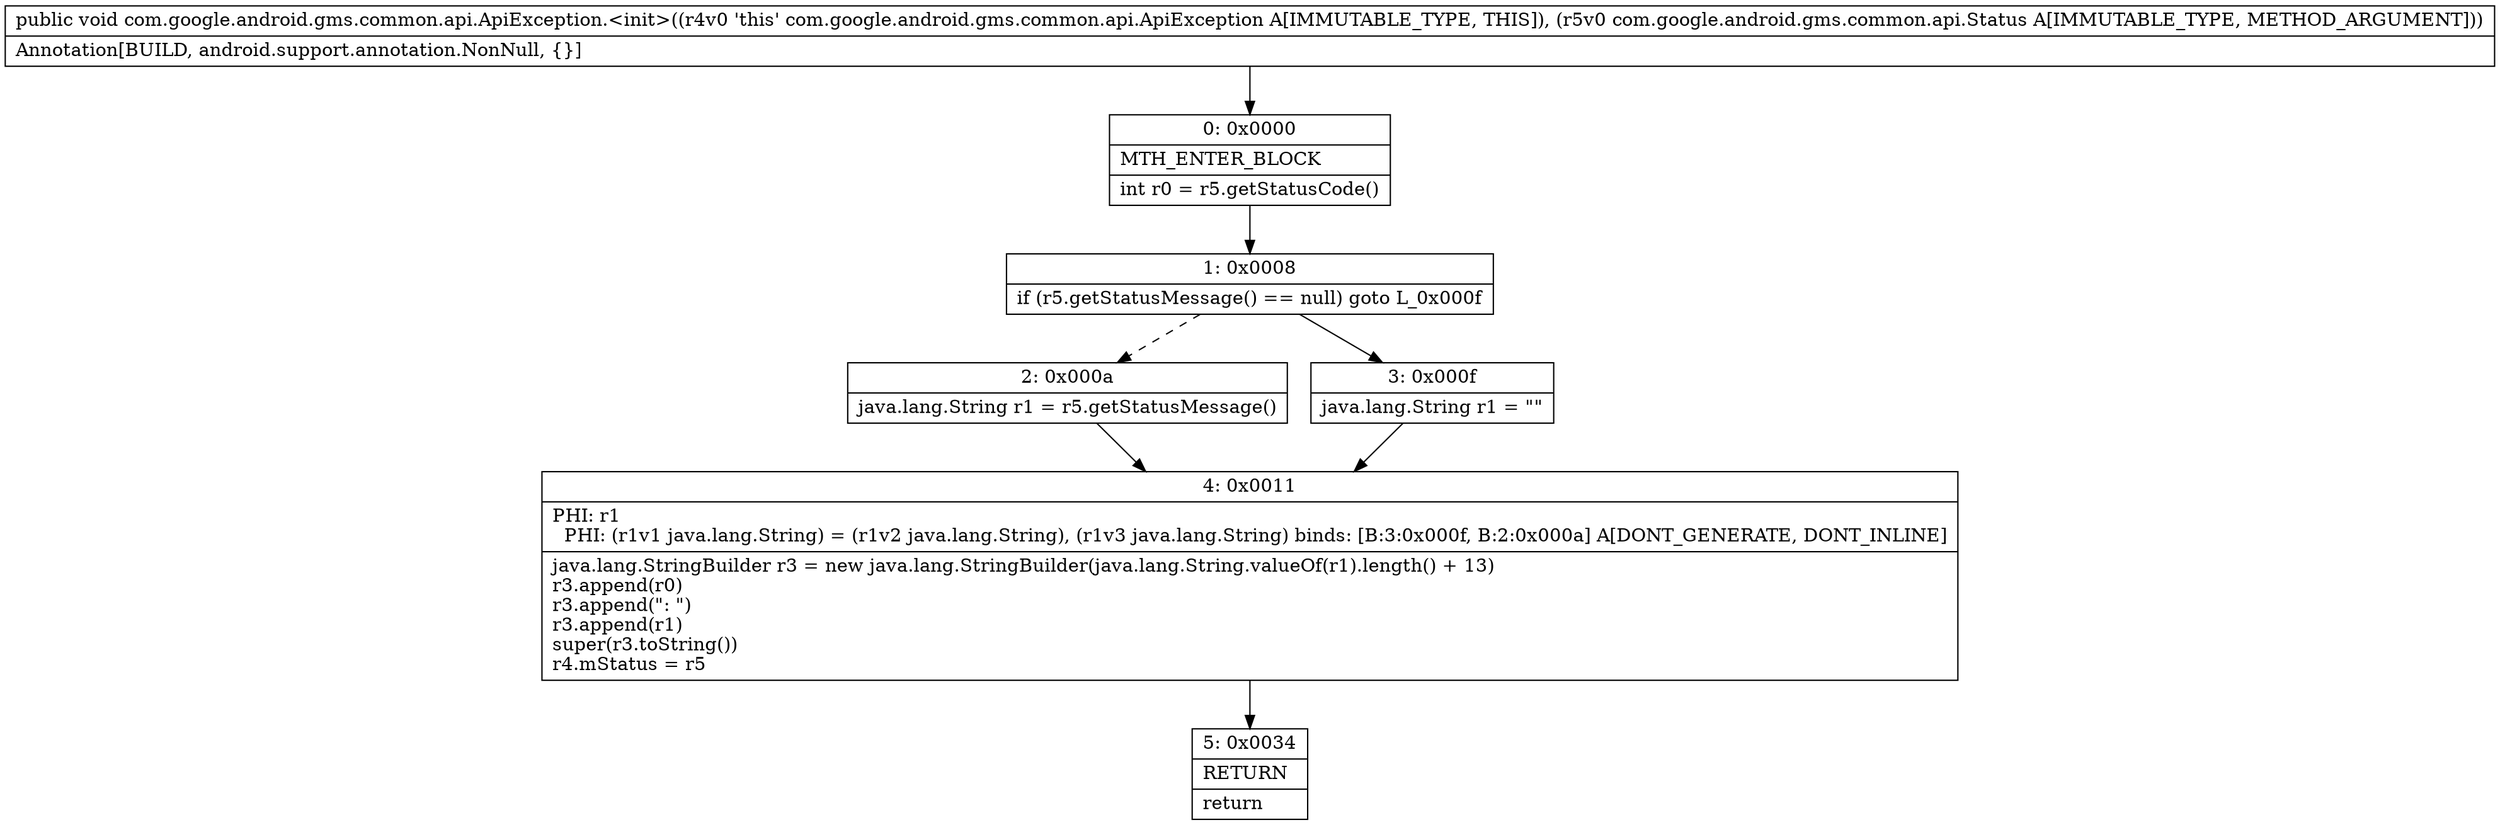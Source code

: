 digraph "CFG forcom.google.android.gms.common.api.ApiException.\<init\>(Lcom\/google\/android\/gms\/common\/api\/Status;)V" {
Node_0 [shape=record,label="{0\:\ 0x0000|MTH_ENTER_BLOCK\l|int r0 = r5.getStatusCode()\l}"];
Node_1 [shape=record,label="{1\:\ 0x0008|if (r5.getStatusMessage() == null) goto L_0x000f\l}"];
Node_2 [shape=record,label="{2\:\ 0x000a|java.lang.String r1 = r5.getStatusMessage()\l}"];
Node_3 [shape=record,label="{3\:\ 0x000f|java.lang.String r1 = \"\"\l}"];
Node_4 [shape=record,label="{4\:\ 0x0011|PHI: r1 \l  PHI: (r1v1 java.lang.String) = (r1v2 java.lang.String), (r1v3 java.lang.String) binds: [B:3:0x000f, B:2:0x000a] A[DONT_GENERATE, DONT_INLINE]\l|java.lang.StringBuilder r3 = new java.lang.StringBuilder(java.lang.String.valueOf(r1).length() + 13)\lr3.append(r0)\lr3.append(\": \")\lr3.append(r1)\lsuper(r3.toString())\lr4.mStatus = r5\l}"];
Node_5 [shape=record,label="{5\:\ 0x0034|RETURN\l|return\l}"];
MethodNode[shape=record,label="{public void com.google.android.gms.common.api.ApiException.\<init\>((r4v0 'this' com.google.android.gms.common.api.ApiException A[IMMUTABLE_TYPE, THIS]), (r5v0 com.google.android.gms.common.api.Status A[IMMUTABLE_TYPE, METHOD_ARGUMENT]))  | Annotation[BUILD, android.support.annotation.NonNull, \{\}]\l}"];
MethodNode -> Node_0;
Node_0 -> Node_1;
Node_1 -> Node_2[style=dashed];
Node_1 -> Node_3;
Node_2 -> Node_4;
Node_3 -> Node_4;
Node_4 -> Node_5;
}

